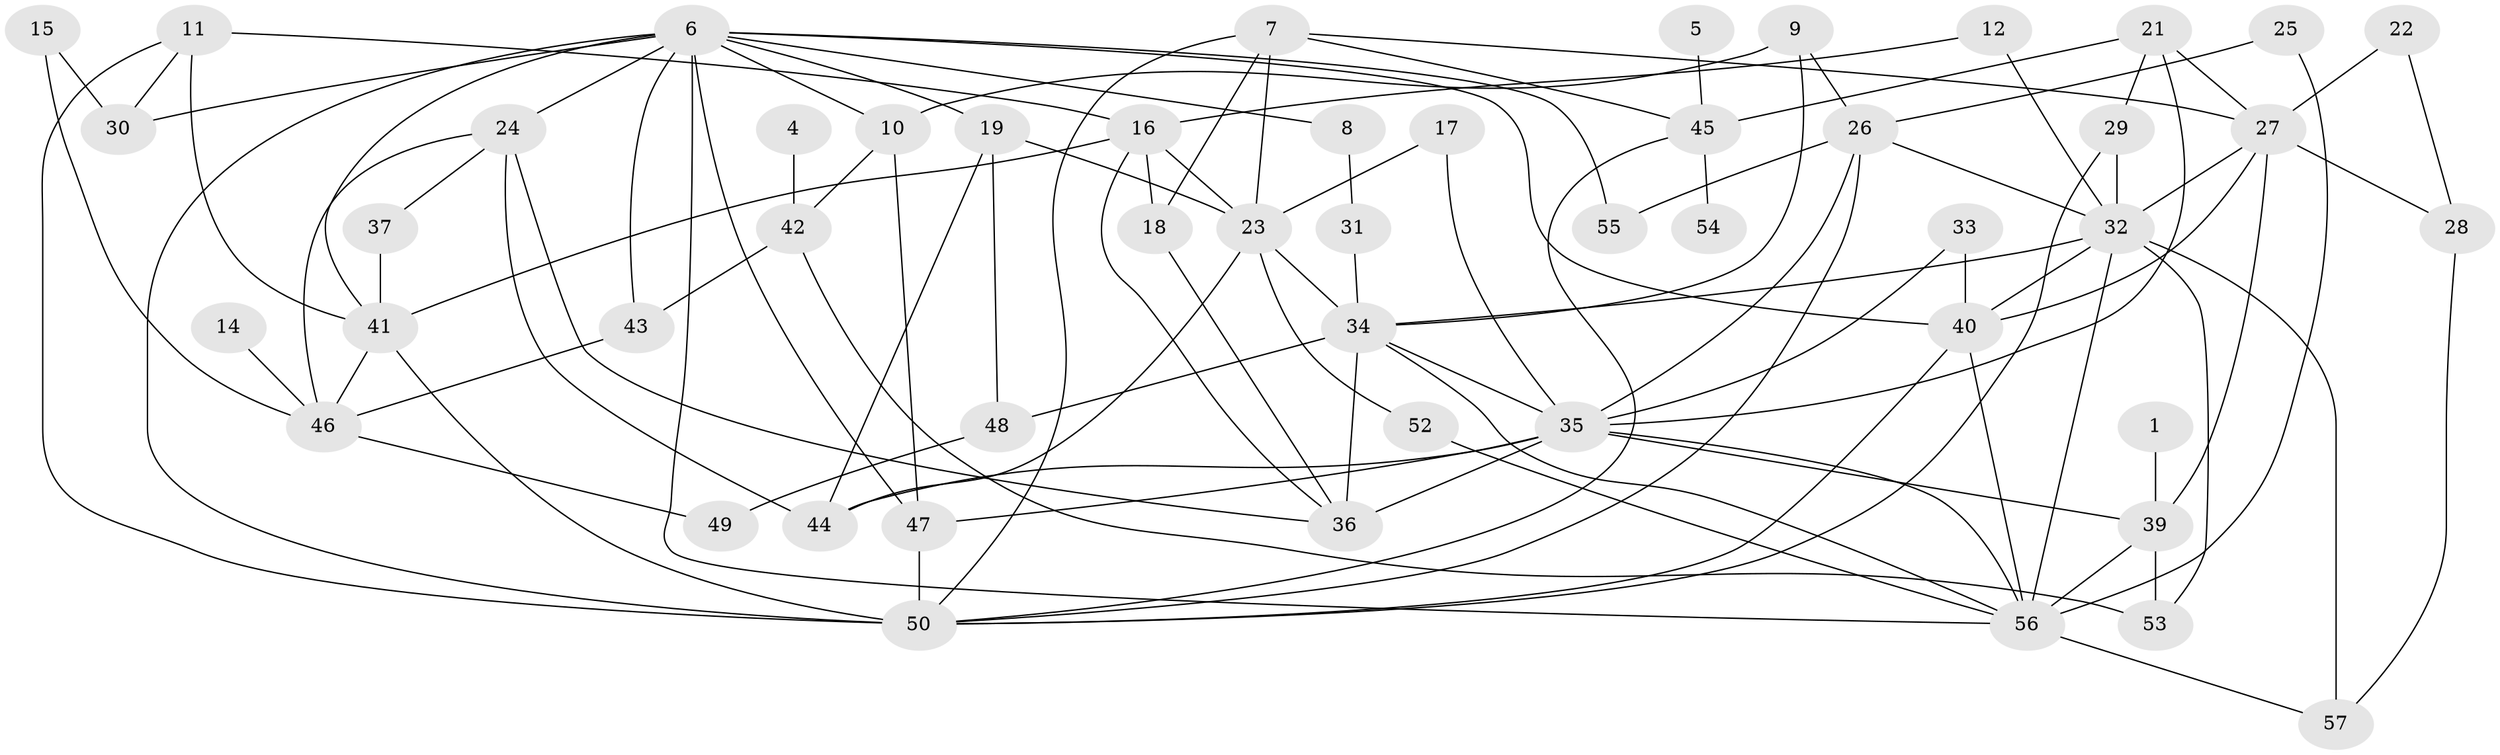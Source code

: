 // original degree distribution, {3: 0.15789473684210525, 1: 0.12280701754385964, 7: 0.05263157894736842, 2: 0.30701754385964913, 0: 0.05263157894736842, 4: 0.14035087719298245, 6: 0.07017543859649122, 5: 0.08771929824561403, 8: 0.008771929824561403}
// Generated by graph-tools (version 1.1) at 2025/00/03/09/25 03:00:51]
// undirected, 51 vertices, 105 edges
graph export_dot {
graph [start="1"]
  node [color=gray90,style=filled];
  1;
  4;
  5;
  6;
  7;
  8;
  9;
  10;
  11;
  12;
  14;
  15;
  16;
  17;
  18;
  19;
  21;
  22;
  23;
  24;
  25;
  26;
  27;
  28;
  29;
  30;
  31;
  32;
  33;
  34;
  35;
  36;
  37;
  39;
  40;
  41;
  42;
  43;
  44;
  45;
  46;
  47;
  48;
  49;
  50;
  52;
  53;
  54;
  55;
  56;
  57;
  1 -- 39 [weight=1.0];
  4 -- 42 [weight=1.0];
  5 -- 45 [weight=1.0];
  6 -- 8 [weight=1.0];
  6 -- 10 [weight=2.0];
  6 -- 19 [weight=1.0];
  6 -- 24 [weight=1.0];
  6 -- 30 [weight=2.0];
  6 -- 40 [weight=1.0];
  6 -- 41 [weight=1.0];
  6 -- 43 [weight=1.0];
  6 -- 47 [weight=1.0];
  6 -- 50 [weight=2.0];
  6 -- 55 [weight=2.0];
  6 -- 56 [weight=1.0];
  7 -- 18 [weight=1.0];
  7 -- 23 [weight=1.0];
  7 -- 27 [weight=1.0];
  7 -- 45 [weight=1.0];
  7 -- 50 [weight=1.0];
  8 -- 31 [weight=1.0];
  9 -- 10 [weight=1.0];
  9 -- 26 [weight=1.0];
  9 -- 34 [weight=1.0];
  10 -- 42 [weight=1.0];
  10 -- 47 [weight=1.0];
  11 -- 16 [weight=2.0];
  11 -- 30 [weight=1.0];
  11 -- 41 [weight=1.0];
  11 -- 50 [weight=1.0];
  12 -- 16 [weight=1.0];
  12 -- 32 [weight=1.0];
  14 -- 46 [weight=1.0];
  15 -- 30 [weight=1.0];
  15 -- 46 [weight=1.0];
  16 -- 18 [weight=1.0];
  16 -- 23 [weight=2.0];
  16 -- 36 [weight=1.0];
  16 -- 41 [weight=1.0];
  17 -- 23 [weight=1.0];
  17 -- 35 [weight=1.0];
  18 -- 36 [weight=1.0];
  19 -- 23 [weight=1.0];
  19 -- 44 [weight=2.0];
  19 -- 48 [weight=1.0];
  21 -- 27 [weight=1.0];
  21 -- 29 [weight=1.0];
  21 -- 35 [weight=2.0];
  21 -- 45 [weight=2.0];
  22 -- 27 [weight=1.0];
  22 -- 28 [weight=1.0];
  23 -- 34 [weight=1.0];
  23 -- 44 [weight=1.0];
  23 -- 52 [weight=1.0];
  24 -- 36 [weight=1.0];
  24 -- 37 [weight=1.0];
  24 -- 44 [weight=1.0];
  24 -- 46 [weight=1.0];
  25 -- 26 [weight=1.0];
  25 -- 56 [weight=1.0];
  26 -- 32 [weight=1.0];
  26 -- 35 [weight=2.0];
  26 -- 50 [weight=1.0];
  26 -- 55 [weight=1.0];
  27 -- 28 [weight=1.0];
  27 -- 32 [weight=1.0];
  27 -- 39 [weight=1.0];
  27 -- 40 [weight=1.0];
  28 -- 57 [weight=1.0];
  29 -- 32 [weight=1.0];
  29 -- 50 [weight=1.0];
  31 -- 34 [weight=1.0];
  32 -- 34 [weight=1.0];
  32 -- 40 [weight=1.0];
  32 -- 53 [weight=1.0];
  32 -- 56 [weight=1.0];
  32 -- 57 [weight=1.0];
  33 -- 35 [weight=1.0];
  33 -- 40 [weight=1.0];
  34 -- 35 [weight=1.0];
  34 -- 36 [weight=2.0];
  34 -- 48 [weight=1.0];
  34 -- 56 [weight=1.0];
  35 -- 36 [weight=2.0];
  35 -- 39 [weight=1.0];
  35 -- 44 [weight=1.0];
  35 -- 47 [weight=1.0];
  35 -- 56 [weight=1.0];
  37 -- 41 [weight=1.0];
  39 -- 53 [weight=1.0];
  39 -- 56 [weight=1.0];
  40 -- 50 [weight=1.0];
  40 -- 56 [weight=1.0];
  41 -- 46 [weight=1.0];
  41 -- 50 [weight=1.0];
  42 -- 43 [weight=1.0];
  42 -- 53 [weight=1.0];
  43 -- 46 [weight=1.0];
  45 -- 50 [weight=1.0];
  45 -- 54 [weight=1.0];
  46 -- 49 [weight=1.0];
  47 -- 50 [weight=2.0];
  48 -- 49 [weight=1.0];
  52 -- 56 [weight=1.0];
  56 -- 57 [weight=1.0];
}
